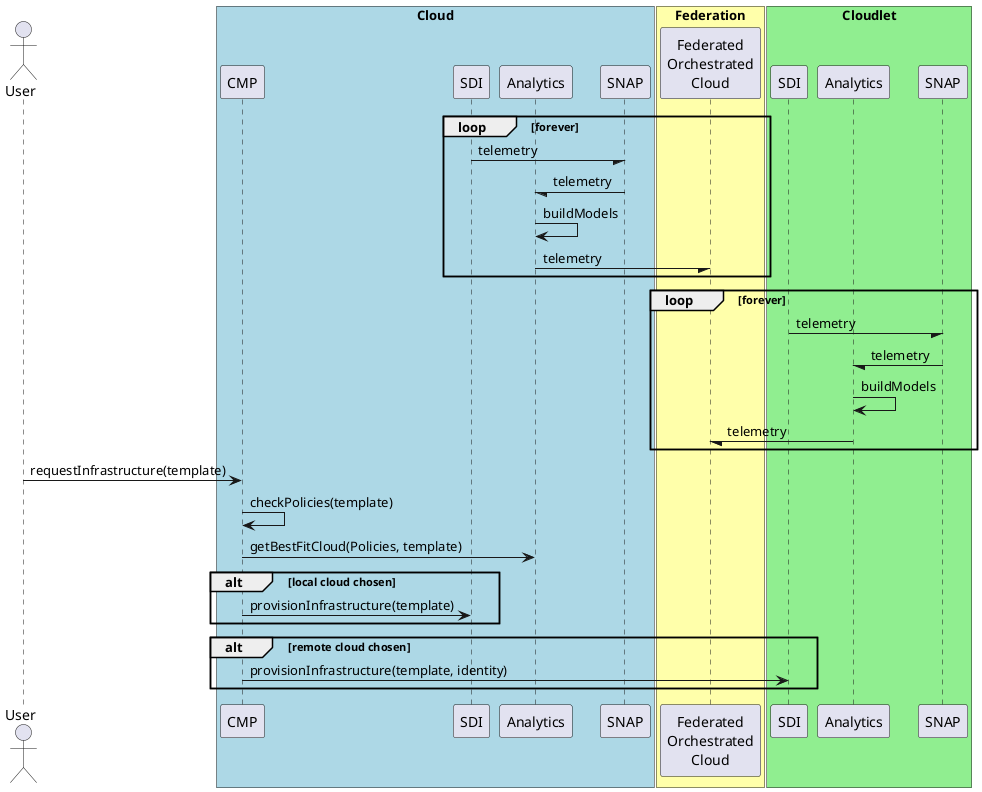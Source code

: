 @startuml
Actor "User" As User

box "Cloud" #lightBlue
participant "CMP" as CMPM
participant "SDI" as SDIM
participant "Analytics" as AM
participant "SNAP" as SM
end box
box "Federation" #ffffaa
participant "Federated\nOrchestrated\nCloud" as FOC
end box
box "Cloudlet" #lightgreen
participant "SDI" as SDIS
participant "Analytics" as AS
participant "SNAP" as SS
end box

loop forever
SDIM -/ SM : telemetry
SM -/ AM : telemetry
AM -> AM : buildModels
AM -/ FOC : telemetry
end
loop forever
SDIS -/ SS : telemetry
SS -/ AS : telemetry
AS -> AS : buildModels
AS -/ FOC : telemetry
end
User -> CMPM: requestInfrastructure(template)
CMPM -> CMPM: checkPolicies(template)
CMPM -> AM: getBestFitCloud(Policies, template)
alt local cloud chosen
CMPM -> SDIM: provisionInfrastructure(template)
end
alt remote cloud chosen
CMPM -> SDIS: provisionInfrastructure(template, identity)
end

@endum
